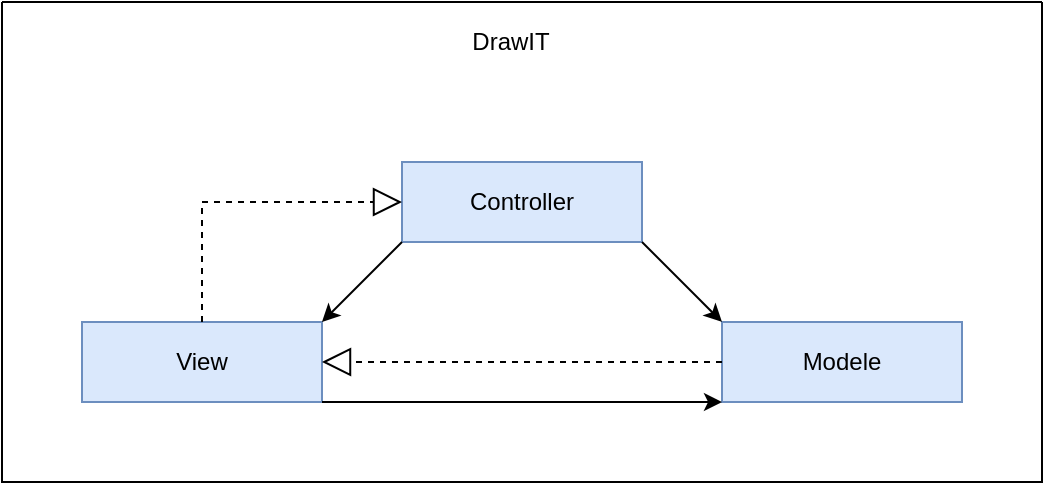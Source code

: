 <mxfile version="18.0.1" type="device"><diagram id="nl9iZgFPDRqd9RBRZyvD" name="Page-1"><mxGraphModel dx="754" dy="549" grid="1" gridSize="10" guides="1" tooltips="1" connect="1" arrows="1" fold="1" page="1" pageScale="1" pageWidth="827" pageHeight="1169" math="0" shadow="0"><root><mxCell id="0"/><mxCell id="1" parent="0"/><mxCell id="DTj6-0xhIIGi1wOx2iSE-1" value="Modele" style="rounded=0;whiteSpace=wrap;html=1;fillColor=#dae8fc;strokeColor=#6c8ebf;" vertex="1" parent="1"><mxGeometry x="600" y="320" width="120" height="40" as="geometry"/></mxCell><mxCell id="DTj6-0xhIIGi1wOx2iSE-2" value="View" style="rounded=0;whiteSpace=wrap;html=1;fillColor=#dae8fc;strokeColor=#6c8ebf;" vertex="1" parent="1"><mxGeometry x="280" y="320" width="120" height="40" as="geometry"/></mxCell><mxCell id="DTj6-0xhIIGi1wOx2iSE-3" value="Controller" style="rounded=0;whiteSpace=wrap;html=1;fillColor=#dae8fc;strokeColor=#6c8ebf;" vertex="1" parent="1"><mxGeometry x="440" y="240" width="120" height="40" as="geometry"/></mxCell><mxCell id="DTj6-0xhIIGi1wOx2iSE-5" value="" style="endArrow=classic;html=1;rounded=0;exitX=0;exitY=1;exitDx=0;exitDy=0;entryX=1;entryY=0;entryDx=0;entryDy=0;" edge="1" parent="1" source="DTj6-0xhIIGi1wOx2iSE-3" target="DTj6-0xhIIGi1wOx2iSE-2"><mxGeometry width="50" height="50" relative="1" as="geometry"><mxPoint x="470" y="370" as="sourcePoint"/><mxPoint x="520" y="320" as="targetPoint"/></mxGeometry></mxCell><mxCell id="DTj6-0xhIIGi1wOx2iSE-6" value="" style="endArrow=classic;html=1;rounded=0;exitX=1;exitY=1;exitDx=0;exitDy=0;entryX=0;entryY=0;entryDx=0;entryDy=0;" edge="1" parent="1" source="DTj6-0xhIIGi1wOx2iSE-3" target="DTj6-0xhIIGi1wOx2iSE-1"><mxGeometry width="50" height="50" relative="1" as="geometry"><mxPoint x="494" y="410" as="sourcePoint"/><mxPoint x="544" y="360" as="targetPoint"/></mxGeometry></mxCell><mxCell id="DTj6-0xhIIGi1wOx2iSE-7" value="" style="endArrow=classic;html=1;rounded=0;exitX=1;exitY=1;exitDx=0;exitDy=0;entryX=0;entryY=1;entryDx=0;entryDy=0;" edge="1" parent="1" source="DTj6-0xhIIGi1wOx2iSE-2" target="DTj6-0xhIIGi1wOx2iSE-1"><mxGeometry width="50" height="50" relative="1" as="geometry"><mxPoint x="400" y="410" as="sourcePoint"/><mxPoint x="450" y="360" as="targetPoint"/></mxGeometry></mxCell><mxCell id="DTj6-0xhIIGi1wOx2iSE-8" value="" style="endArrow=block;dashed=1;endFill=0;endSize=12;html=1;rounded=0;exitX=0;exitY=0.5;exitDx=0;exitDy=0;entryX=1;entryY=0.5;entryDx=0;entryDy=0;" edge="1" parent="1" source="DTj6-0xhIIGi1wOx2iSE-1" target="DTj6-0xhIIGi1wOx2iSE-2"><mxGeometry width="160" relative="1" as="geometry"><mxPoint x="660" y="240" as="sourcePoint"/><mxPoint x="820" y="240" as="targetPoint"/></mxGeometry></mxCell><mxCell id="DTj6-0xhIIGi1wOx2iSE-10" value="" style="endArrow=block;dashed=1;endFill=0;endSize=12;html=1;rounded=0;exitX=0.5;exitY=0;exitDx=0;exitDy=0;entryX=0;entryY=0.5;entryDx=0;entryDy=0;" edge="1" parent="1" source="DTj6-0xhIIGi1wOx2iSE-2" target="DTj6-0xhIIGi1wOx2iSE-3"><mxGeometry width="160" relative="1" as="geometry"><mxPoint x="340" y="420" as="sourcePoint"/><mxPoint x="500" y="420" as="targetPoint"/><Array as="points"><mxPoint x="340" y="260"/></Array></mxGeometry></mxCell><mxCell id="DTj6-0xhIIGi1wOx2iSE-11" value="" style="swimlane;startSize=0;" vertex="1" parent="1"><mxGeometry x="240" y="160" width="520" height="240" as="geometry"/></mxCell><mxCell id="DTj6-0xhIIGi1wOx2iSE-12" value="DrawIT" style="text;html=1;align=center;verticalAlign=middle;resizable=0;points=[];autosize=1;strokeColor=none;fillColor=none;" vertex="1" parent="DTj6-0xhIIGi1wOx2iSE-11"><mxGeometry x="229" y="10" width="50" height="20" as="geometry"/></mxCell></root></mxGraphModel></diagram></mxfile>